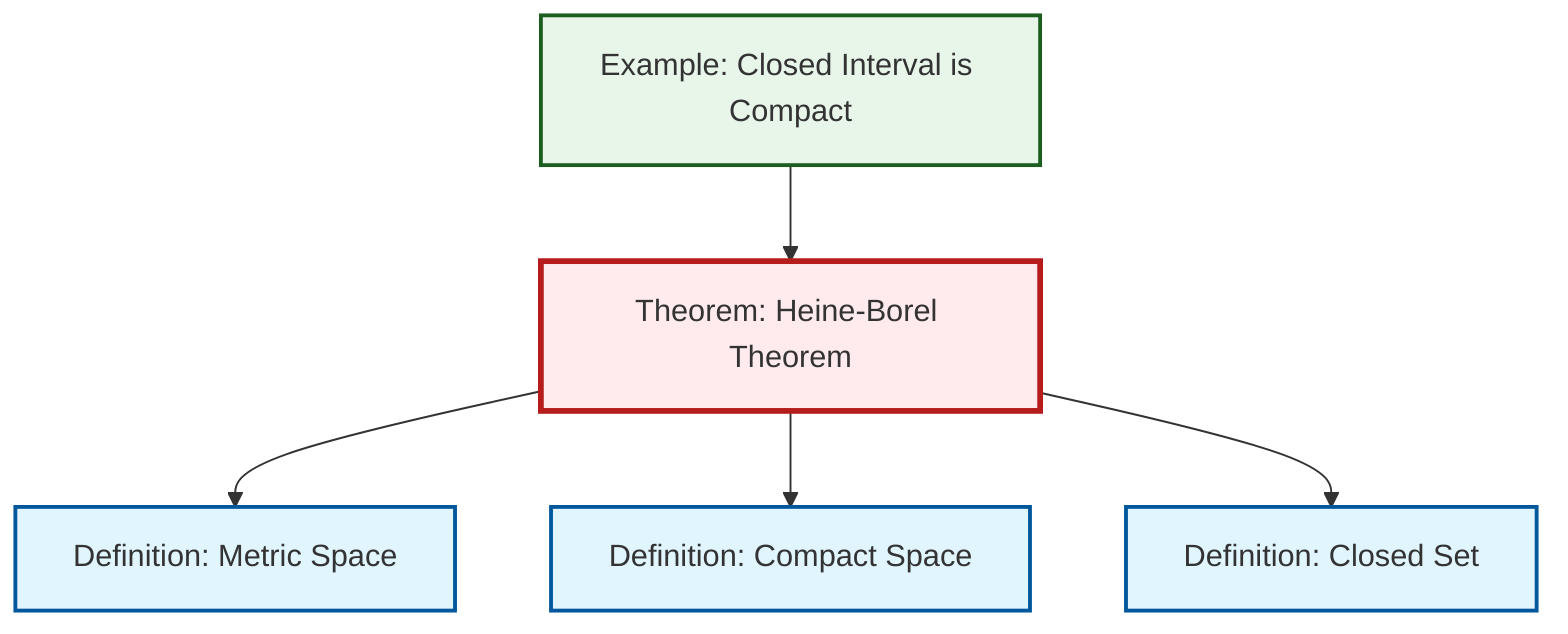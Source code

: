 graph TD
    classDef definition fill:#e1f5fe,stroke:#01579b,stroke-width:2px
    classDef theorem fill:#f3e5f5,stroke:#4a148c,stroke-width:2px
    classDef axiom fill:#fff3e0,stroke:#e65100,stroke-width:2px
    classDef example fill:#e8f5e9,stroke:#1b5e20,stroke-width:2px
    classDef current fill:#ffebee,stroke:#b71c1c,stroke-width:3px
    def-metric-space["Definition: Metric Space"]:::definition
    def-closed-set["Definition: Closed Set"]:::definition
    ex-closed-interval-compact["Example: Closed Interval is Compact"]:::example
    thm-heine-borel["Theorem: Heine-Borel Theorem"]:::theorem
    def-compact["Definition: Compact Space"]:::definition
    ex-closed-interval-compact --> thm-heine-borel
    thm-heine-borel --> def-metric-space
    thm-heine-borel --> def-compact
    thm-heine-borel --> def-closed-set
    class thm-heine-borel current
